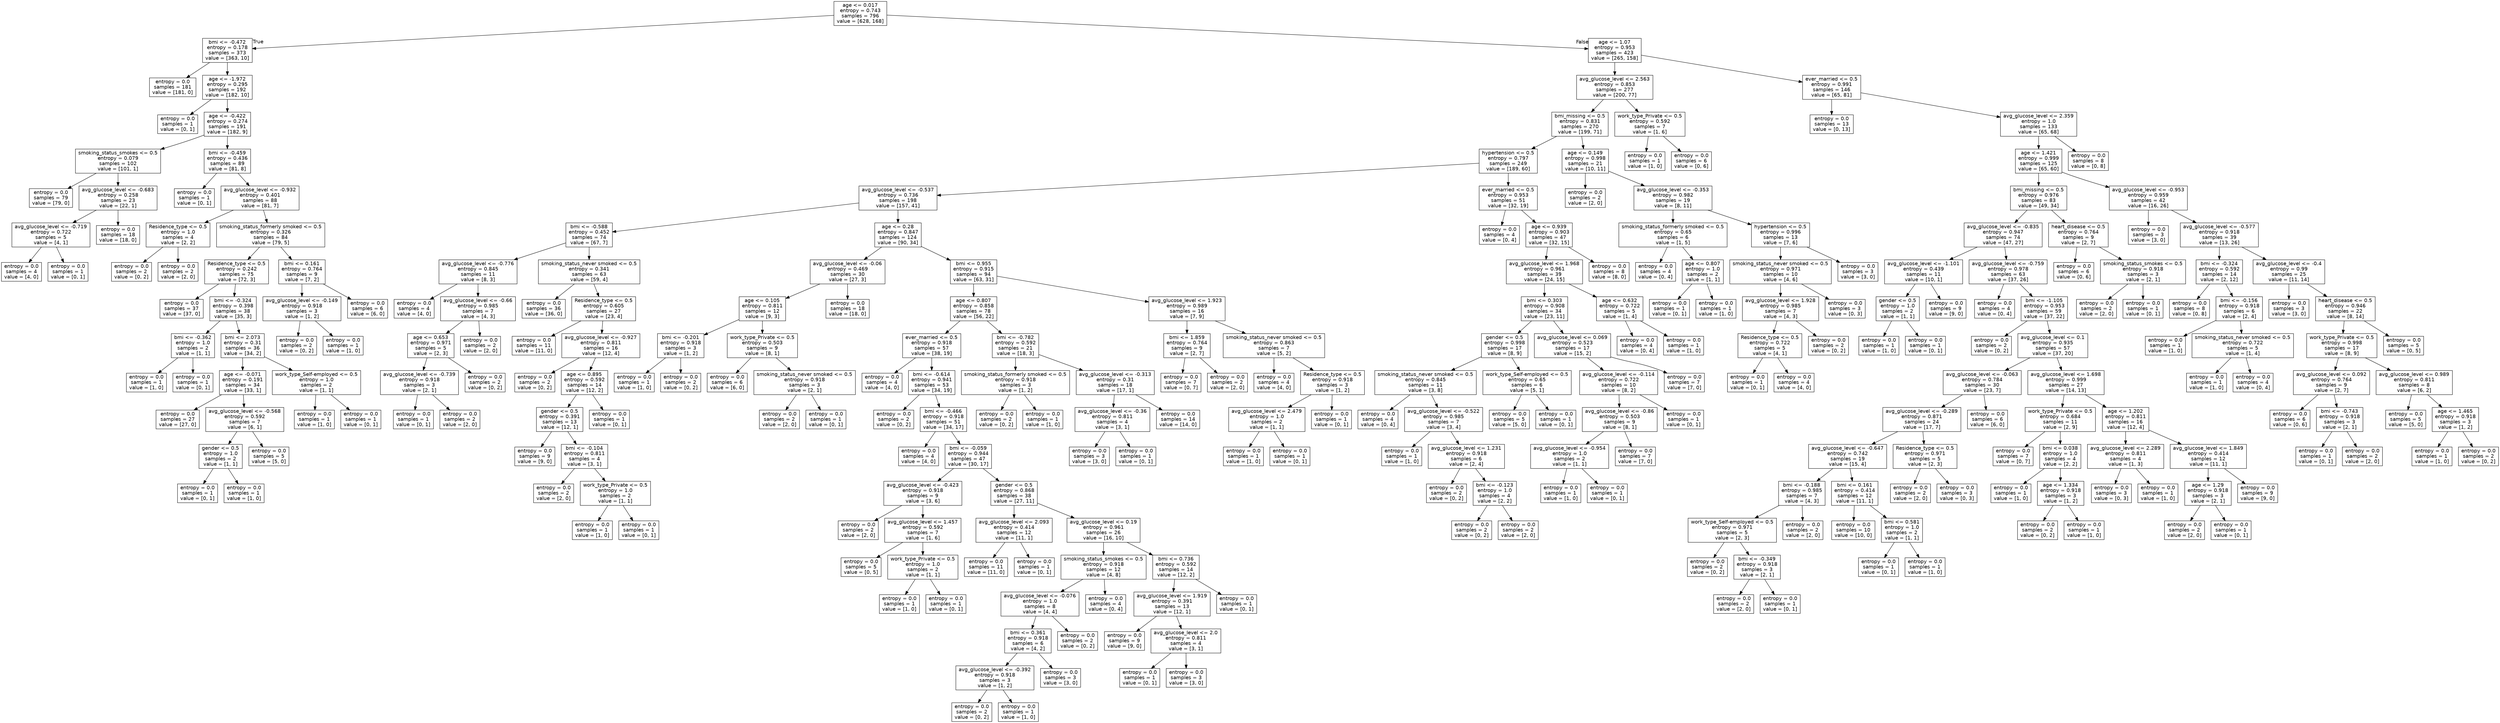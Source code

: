 digraph Tree {
node [shape=box, fontname="helvetica"] ;
edge [fontname="helvetica"] ;
0 [label="age <= 0.017\nentropy = 0.743\nsamples = 796\nvalue = [628, 168]"] ;
1 [label="bmi <= -0.472\nentropy = 0.178\nsamples = 373\nvalue = [363, 10]"] ;
0 -> 1 [labeldistance=2.5, labelangle=45, headlabel="True"] ;
2 [label="entropy = 0.0\nsamples = 181\nvalue = [181, 0]"] ;
1 -> 2 ;
3 [label="age <= -1.972\nentropy = 0.295\nsamples = 192\nvalue = [182, 10]"] ;
1 -> 3 ;
4 [label="entropy = 0.0\nsamples = 1\nvalue = [0, 1]"] ;
3 -> 4 ;
5 [label="age <= -0.422\nentropy = 0.274\nsamples = 191\nvalue = [182, 9]"] ;
3 -> 5 ;
6 [label="smoking_status_smokes <= 0.5\nentropy = 0.079\nsamples = 102\nvalue = [101, 1]"] ;
5 -> 6 ;
7 [label="entropy = 0.0\nsamples = 79\nvalue = [79, 0]"] ;
6 -> 7 ;
8 [label="avg_glucose_level <= -0.683\nentropy = 0.258\nsamples = 23\nvalue = [22, 1]"] ;
6 -> 8 ;
9 [label="avg_glucose_level <= -0.719\nentropy = 0.722\nsamples = 5\nvalue = [4, 1]"] ;
8 -> 9 ;
10 [label="entropy = 0.0\nsamples = 4\nvalue = [4, 0]"] ;
9 -> 10 ;
11 [label="entropy = 0.0\nsamples = 1\nvalue = [0, 1]"] ;
9 -> 11 ;
12 [label="entropy = 0.0\nsamples = 18\nvalue = [18, 0]"] ;
8 -> 12 ;
13 [label="bmi <= -0.459\nentropy = 0.436\nsamples = 89\nvalue = [81, 8]"] ;
5 -> 13 ;
14 [label="entropy = 0.0\nsamples = 1\nvalue = [0, 1]"] ;
13 -> 14 ;
15 [label="avg_glucose_level <= -0.932\nentropy = 0.401\nsamples = 88\nvalue = [81, 7]"] ;
13 -> 15 ;
16 [label="Residence_type <= 0.5\nentropy = 1.0\nsamples = 4\nvalue = [2, 2]"] ;
15 -> 16 ;
17 [label="entropy = 0.0\nsamples = 2\nvalue = [0, 2]"] ;
16 -> 17 ;
18 [label="entropy = 0.0\nsamples = 2\nvalue = [2, 0]"] ;
16 -> 18 ;
19 [label="smoking_status_formerly smoked <= 0.5\nentropy = 0.326\nsamples = 84\nvalue = [79, 5]"] ;
15 -> 19 ;
20 [label="Residence_type <= 0.5\nentropy = 0.242\nsamples = 75\nvalue = [72, 3]"] ;
19 -> 20 ;
21 [label="entropy = 0.0\nsamples = 37\nvalue = [37, 0]"] ;
20 -> 21 ;
22 [label="bmi <= -0.324\nentropy = 0.398\nsamples = 38\nvalue = [35, 3]"] ;
20 -> 22 ;
23 [label="bmi <= -0.362\nentropy = 1.0\nsamples = 2\nvalue = [1, 1]"] ;
22 -> 23 ;
24 [label="entropy = 0.0\nsamples = 1\nvalue = [1, 0]"] ;
23 -> 24 ;
25 [label="entropy = 0.0\nsamples = 1\nvalue = [0, 1]"] ;
23 -> 25 ;
26 [label="bmi <= 2.073\nentropy = 0.31\nsamples = 36\nvalue = [34, 2]"] ;
22 -> 26 ;
27 [label="age <= -0.071\nentropy = 0.191\nsamples = 34\nvalue = [33, 1]"] ;
26 -> 27 ;
28 [label="entropy = 0.0\nsamples = 27\nvalue = [27, 0]"] ;
27 -> 28 ;
29 [label="avg_glucose_level <= -0.568\nentropy = 0.592\nsamples = 7\nvalue = [6, 1]"] ;
27 -> 29 ;
30 [label="gender <= 0.5\nentropy = 1.0\nsamples = 2\nvalue = [1, 1]"] ;
29 -> 30 ;
31 [label="entropy = 0.0\nsamples = 1\nvalue = [0, 1]"] ;
30 -> 31 ;
32 [label="entropy = 0.0\nsamples = 1\nvalue = [1, 0]"] ;
30 -> 32 ;
33 [label="entropy = 0.0\nsamples = 5\nvalue = [5, 0]"] ;
29 -> 33 ;
34 [label="work_type_Self-employed <= 0.5\nentropy = 1.0\nsamples = 2\nvalue = [1, 1]"] ;
26 -> 34 ;
35 [label="entropy = 0.0\nsamples = 1\nvalue = [1, 0]"] ;
34 -> 35 ;
36 [label="entropy = 0.0\nsamples = 1\nvalue = [0, 1]"] ;
34 -> 36 ;
37 [label="bmi <= 0.161\nentropy = 0.764\nsamples = 9\nvalue = [7, 2]"] ;
19 -> 37 ;
38 [label="avg_glucose_level <= -0.149\nentropy = 0.918\nsamples = 3\nvalue = [1, 2]"] ;
37 -> 38 ;
39 [label="entropy = 0.0\nsamples = 2\nvalue = [0, 2]"] ;
38 -> 39 ;
40 [label="entropy = 0.0\nsamples = 1\nvalue = [1, 0]"] ;
38 -> 40 ;
41 [label="entropy = 0.0\nsamples = 6\nvalue = [6, 0]"] ;
37 -> 41 ;
42 [label="age <= 1.07\nentropy = 0.953\nsamples = 423\nvalue = [265, 158]"] ;
0 -> 42 [labeldistance=2.5, labelangle=-45, headlabel="False"] ;
43 [label="avg_glucose_level <= 2.563\nentropy = 0.853\nsamples = 277\nvalue = [200, 77]"] ;
42 -> 43 ;
44 [label="bmi_missing <= 0.5\nentropy = 0.831\nsamples = 270\nvalue = [199, 71]"] ;
43 -> 44 ;
45 [label="hypertension <= 0.5\nentropy = 0.797\nsamples = 249\nvalue = [189, 60]"] ;
44 -> 45 ;
46 [label="avg_glucose_level <= -0.537\nentropy = 0.736\nsamples = 198\nvalue = [157, 41]"] ;
45 -> 46 ;
47 [label="bmi <= -0.588\nentropy = 0.452\nsamples = 74\nvalue = [67, 7]"] ;
46 -> 47 ;
48 [label="avg_glucose_level <= -0.776\nentropy = 0.845\nsamples = 11\nvalue = [8, 3]"] ;
47 -> 48 ;
49 [label="entropy = 0.0\nsamples = 4\nvalue = [4, 0]"] ;
48 -> 49 ;
50 [label="avg_glucose_level <= -0.66\nentropy = 0.985\nsamples = 7\nvalue = [4, 3]"] ;
48 -> 50 ;
51 [label="age <= 0.653\nentropy = 0.971\nsamples = 5\nvalue = [2, 3]"] ;
50 -> 51 ;
52 [label="avg_glucose_level <= -0.739\nentropy = 0.918\nsamples = 3\nvalue = [2, 1]"] ;
51 -> 52 ;
53 [label="entropy = 0.0\nsamples = 1\nvalue = [0, 1]"] ;
52 -> 53 ;
54 [label="entropy = 0.0\nsamples = 2\nvalue = [2, 0]"] ;
52 -> 54 ;
55 [label="entropy = 0.0\nsamples = 2\nvalue = [0, 2]"] ;
51 -> 55 ;
56 [label="entropy = 0.0\nsamples = 2\nvalue = [2, 0]"] ;
50 -> 56 ;
57 [label="smoking_status_never smoked <= 0.5\nentropy = 0.341\nsamples = 63\nvalue = [59, 4]"] ;
47 -> 57 ;
58 [label="entropy = 0.0\nsamples = 36\nvalue = [36, 0]"] ;
57 -> 58 ;
59 [label="Residence_type <= 0.5\nentropy = 0.605\nsamples = 27\nvalue = [23, 4]"] ;
57 -> 59 ;
60 [label="entropy = 0.0\nsamples = 11\nvalue = [11, 0]"] ;
59 -> 60 ;
61 [label="avg_glucose_level <= -0.927\nentropy = 0.811\nsamples = 16\nvalue = [12, 4]"] ;
59 -> 61 ;
62 [label="entropy = 0.0\nsamples = 2\nvalue = [0, 2]"] ;
61 -> 62 ;
63 [label="age <= 0.895\nentropy = 0.592\nsamples = 14\nvalue = [12, 2]"] ;
61 -> 63 ;
64 [label="gender <= 0.5\nentropy = 0.391\nsamples = 13\nvalue = [12, 1]"] ;
63 -> 64 ;
65 [label="entropy = 0.0\nsamples = 9\nvalue = [9, 0]"] ;
64 -> 65 ;
66 [label="bmi <= -0.104\nentropy = 0.811\nsamples = 4\nvalue = [3, 1]"] ;
64 -> 66 ;
67 [label="entropy = 0.0\nsamples = 2\nvalue = [2, 0]"] ;
66 -> 67 ;
68 [label="work_type_Private <= 0.5\nentropy = 1.0\nsamples = 2\nvalue = [1, 1]"] ;
66 -> 68 ;
69 [label="entropy = 0.0\nsamples = 1\nvalue = [1, 0]"] ;
68 -> 69 ;
70 [label="entropy = 0.0\nsamples = 1\nvalue = [0, 1]"] ;
68 -> 70 ;
71 [label="entropy = 0.0\nsamples = 1\nvalue = [0, 1]"] ;
63 -> 71 ;
72 [label="age <= 0.28\nentropy = 0.847\nsamples = 124\nvalue = [90, 34]"] ;
46 -> 72 ;
73 [label="avg_glucose_level <= -0.06\nentropy = 0.469\nsamples = 30\nvalue = [27, 3]"] ;
72 -> 73 ;
74 [label="age <= 0.105\nentropy = 0.811\nsamples = 12\nvalue = [9, 3]"] ;
73 -> 74 ;
75 [label="bmi <= -0.201\nentropy = 0.918\nsamples = 3\nvalue = [1, 2]"] ;
74 -> 75 ;
76 [label="entropy = 0.0\nsamples = 1\nvalue = [1, 0]"] ;
75 -> 76 ;
77 [label="entropy = 0.0\nsamples = 2\nvalue = [0, 2]"] ;
75 -> 77 ;
78 [label="work_type_Private <= 0.5\nentropy = 0.503\nsamples = 9\nvalue = [8, 1]"] ;
74 -> 78 ;
79 [label="entropy = 0.0\nsamples = 6\nvalue = [6, 0]"] ;
78 -> 79 ;
80 [label="smoking_status_never smoked <= 0.5\nentropy = 0.918\nsamples = 3\nvalue = [2, 1]"] ;
78 -> 80 ;
81 [label="entropy = 0.0\nsamples = 2\nvalue = [2, 0]"] ;
80 -> 81 ;
82 [label="entropy = 0.0\nsamples = 1\nvalue = [0, 1]"] ;
80 -> 82 ;
83 [label="entropy = 0.0\nsamples = 18\nvalue = [18, 0]"] ;
73 -> 83 ;
84 [label="bmi <= 0.955\nentropy = 0.915\nsamples = 94\nvalue = [63, 31]"] ;
72 -> 84 ;
85 [label="age <= 0.807\nentropy = 0.858\nsamples = 78\nvalue = [56, 22]"] ;
84 -> 85 ;
86 [label="ever_married <= 0.5\nentropy = 0.918\nsamples = 57\nvalue = [38, 19]"] ;
85 -> 86 ;
87 [label="entropy = 0.0\nsamples = 4\nvalue = [4, 0]"] ;
86 -> 87 ;
88 [label="bmi <= -0.614\nentropy = 0.941\nsamples = 53\nvalue = [34, 19]"] ;
86 -> 88 ;
89 [label="entropy = 0.0\nsamples = 2\nvalue = [0, 2]"] ;
88 -> 89 ;
90 [label="bmi <= -0.466\nentropy = 0.918\nsamples = 51\nvalue = [34, 17]"] ;
88 -> 90 ;
91 [label="entropy = 0.0\nsamples = 4\nvalue = [4, 0]"] ;
90 -> 91 ;
92 [label="bmi <= -0.059\nentropy = 0.944\nsamples = 47\nvalue = [30, 17]"] ;
90 -> 92 ;
93 [label="avg_glucose_level <= -0.423\nentropy = 0.918\nsamples = 9\nvalue = [3, 6]"] ;
92 -> 93 ;
94 [label="entropy = 0.0\nsamples = 2\nvalue = [2, 0]"] ;
93 -> 94 ;
95 [label="avg_glucose_level <= 1.457\nentropy = 0.592\nsamples = 7\nvalue = [1, 6]"] ;
93 -> 95 ;
96 [label="entropy = 0.0\nsamples = 5\nvalue = [0, 5]"] ;
95 -> 96 ;
97 [label="work_type_Private <= 0.5\nentropy = 1.0\nsamples = 2\nvalue = [1, 1]"] ;
95 -> 97 ;
98 [label="entropy = 0.0\nsamples = 1\nvalue = [1, 0]"] ;
97 -> 98 ;
99 [label="entropy = 0.0\nsamples = 1\nvalue = [0, 1]"] ;
97 -> 99 ;
100 [label="gender <= 0.5\nentropy = 0.868\nsamples = 38\nvalue = [27, 11]"] ;
92 -> 100 ;
101 [label="avg_glucose_level <= 2.093\nentropy = 0.414\nsamples = 12\nvalue = [11, 1]"] ;
100 -> 101 ;
102 [label="entropy = 0.0\nsamples = 11\nvalue = [11, 0]"] ;
101 -> 102 ;
103 [label="entropy = 0.0\nsamples = 1\nvalue = [0, 1]"] ;
101 -> 103 ;
104 [label="avg_glucose_level <= 0.19\nentropy = 0.961\nsamples = 26\nvalue = [16, 10]"] ;
100 -> 104 ;
105 [label="smoking_status_smokes <= 0.5\nentropy = 0.918\nsamples = 12\nvalue = [4, 8]"] ;
104 -> 105 ;
106 [label="avg_glucose_level <= -0.076\nentropy = 1.0\nsamples = 8\nvalue = [4, 4]"] ;
105 -> 106 ;
107 [label="bmi <= 0.361\nentropy = 0.918\nsamples = 6\nvalue = [4, 2]"] ;
106 -> 107 ;
108 [label="avg_glucose_level <= -0.392\nentropy = 0.918\nsamples = 3\nvalue = [1, 2]"] ;
107 -> 108 ;
109 [label="entropy = 0.0\nsamples = 2\nvalue = [0, 2]"] ;
108 -> 109 ;
110 [label="entropy = 0.0\nsamples = 1\nvalue = [1, 0]"] ;
108 -> 110 ;
111 [label="entropy = 0.0\nsamples = 3\nvalue = [3, 0]"] ;
107 -> 111 ;
112 [label="entropy = 0.0\nsamples = 2\nvalue = [0, 2]"] ;
106 -> 112 ;
113 [label="entropy = 0.0\nsamples = 4\nvalue = [0, 4]"] ;
105 -> 113 ;
114 [label="bmi <= 0.736\nentropy = 0.592\nsamples = 14\nvalue = [12, 2]"] ;
104 -> 114 ;
115 [label="avg_glucose_level <= 1.919\nentropy = 0.391\nsamples = 13\nvalue = [12, 1]"] ;
114 -> 115 ;
116 [label="entropy = 0.0\nsamples = 9\nvalue = [9, 0]"] ;
115 -> 116 ;
117 [label="avg_glucose_level <= 2.0\nentropy = 0.811\nsamples = 4\nvalue = [3, 1]"] ;
115 -> 117 ;
118 [label="entropy = 0.0\nsamples = 1\nvalue = [0, 1]"] ;
117 -> 118 ;
119 [label="entropy = 0.0\nsamples = 3\nvalue = [3, 0]"] ;
117 -> 119 ;
120 [label="entropy = 0.0\nsamples = 1\nvalue = [0, 1]"] ;
114 -> 120 ;
121 [label="bmi <= -0.782\nentropy = 0.592\nsamples = 21\nvalue = [18, 3]"] ;
85 -> 121 ;
122 [label="smoking_status_formerly smoked <= 0.5\nentropy = 0.918\nsamples = 3\nvalue = [1, 2]"] ;
121 -> 122 ;
123 [label="entropy = 0.0\nsamples = 2\nvalue = [0, 2]"] ;
122 -> 123 ;
124 [label="entropy = 0.0\nsamples = 1\nvalue = [1, 0]"] ;
122 -> 124 ;
125 [label="avg_glucose_level <= -0.313\nentropy = 0.31\nsamples = 18\nvalue = [17, 1]"] ;
121 -> 125 ;
126 [label="avg_glucose_level <= -0.36\nentropy = 0.811\nsamples = 4\nvalue = [3, 1]"] ;
125 -> 126 ;
127 [label="entropy = 0.0\nsamples = 3\nvalue = [3, 0]"] ;
126 -> 127 ;
128 [label="entropy = 0.0\nsamples = 1\nvalue = [0, 1]"] ;
126 -> 128 ;
129 [label="entropy = 0.0\nsamples = 14\nvalue = [14, 0]"] ;
125 -> 129 ;
130 [label="avg_glucose_level <= 1.923\nentropy = 0.989\nsamples = 16\nvalue = [7, 9]"] ;
84 -> 130 ;
131 [label="bmi <= 1.859\nentropy = 0.764\nsamples = 9\nvalue = [2, 7]"] ;
130 -> 131 ;
132 [label="entropy = 0.0\nsamples = 7\nvalue = [0, 7]"] ;
131 -> 132 ;
133 [label="entropy = 0.0\nsamples = 2\nvalue = [2, 0]"] ;
131 -> 133 ;
134 [label="smoking_status_never smoked <= 0.5\nentropy = 0.863\nsamples = 7\nvalue = [5, 2]"] ;
130 -> 134 ;
135 [label="entropy = 0.0\nsamples = 4\nvalue = [4, 0]"] ;
134 -> 135 ;
136 [label="Residence_type <= 0.5\nentropy = 0.918\nsamples = 3\nvalue = [1, 2]"] ;
134 -> 136 ;
137 [label="avg_glucose_level <= 2.479\nentropy = 1.0\nsamples = 2\nvalue = [1, 1]"] ;
136 -> 137 ;
138 [label="entropy = 0.0\nsamples = 1\nvalue = [1, 0]"] ;
137 -> 138 ;
139 [label="entropy = 0.0\nsamples = 1\nvalue = [0, 1]"] ;
137 -> 139 ;
140 [label="entropy = 0.0\nsamples = 1\nvalue = [0, 1]"] ;
136 -> 140 ;
141 [label="ever_married <= 0.5\nentropy = 0.953\nsamples = 51\nvalue = [32, 19]"] ;
45 -> 141 ;
142 [label="entropy = 0.0\nsamples = 4\nvalue = [0, 4]"] ;
141 -> 142 ;
143 [label="age <= 0.939\nentropy = 0.903\nsamples = 47\nvalue = [32, 15]"] ;
141 -> 143 ;
144 [label="avg_glucose_level <= 1.968\nentropy = 0.961\nsamples = 39\nvalue = [24, 15]"] ;
143 -> 144 ;
145 [label="bmi <= 0.303\nentropy = 0.908\nsamples = 34\nvalue = [23, 11]"] ;
144 -> 145 ;
146 [label="gender <= 0.5\nentropy = 0.998\nsamples = 17\nvalue = [8, 9]"] ;
145 -> 146 ;
147 [label="smoking_status_never smoked <= 0.5\nentropy = 0.845\nsamples = 11\nvalue = [3, 8]"] ;
146 -> 147 ;
148 [label="entropy = 0.0\nsamples = 4\nvalue = [0, 4]"] ;
147 -> 148 ;
149 [label="avg_glucose_level <= -0.522\nentropy = 0.985\nsamples = 7\nvalue = [3, 4]"] ;
147 -> 149 ;
150 [label="entropy = 0.0\nsamples = 1\nvalue = [1, 0]"] ;
149 -> 150 ;
151 [label="avg_glucose_level <= 1.231\nentropy = 0.918\nsamples = 6\nvalue = [2, 4]"] ;
149 -> 151 ;
152 [label="entropy = 0.0\nsamples = 2\nvalue = [0, 2]"] ;
151 -> 152 ;
153 [label="bmi <= -0.123\nentropy = 1.0\nsamples = 4\nvalue = [2, 2]"] ;
151 -> 153 ;
154 [label="entropy = 0.0\nsamples = 2\nvalue = [0, 2]"] ;
153 -> 154 ;
155 [label="entropy = 0.0\nsamples = 2\nvalue = [2, 0]"] ;
153 -> 155 ;
156 [label="work_type_Self-employed <= 0.5\nentropy = 0.65\nsamples = 6\nvalue = [5, 1]"] ;
146 -> 156 ;
157 [label="entropy = 0.0\nsamples = 5\nvalue = [5, 0]"] ;
156 -> 157 ;
158 [label="entropy = 0.0\nsamples = 1\nvalue = [0, 1]"] ;
156 -> 158 ;
159 [label="avg_glucose_level <= 0.069\nentropy = 0.523\nsamples = 17\nvalue = [15, 2]"] ;
145 -> 159 ;
160 [label="avg_glucose_level <= -0.114\nentropy = 0.722\nsamples = 10\nvalue = [8, 2]"] ;
159 -> 160 ;
161 [label="avg_glucose_level <= -0.86\nentropy = 0.503\nsamples = 9\nvalue = [8, 1]"] ;
160 -> 161 ;
162 [label="avg_glucose_level <= -0.954\nentropy = 1.0\nsamples = 2\nvalue = [1, 1]"] ;
161 -> 162 ;
163 [label="entropy = 0.0\nsamples = 1\nvalue = [1, 0]"] ;
162 -> 163 ;
164 [label="entropy = 0.0\nsamples = 1\nvalue = [0, 1]"] ;
162 -> 164 ;
165 [label="entropy = 0.0\nsamples = 7\nvalue = [7, 0]"] ;
161 -> 165 ;
166 [label="entropy = 0.0\nsamples = 1\nvalue = [0, 1]"] ;
160 -> 166 ;
167 [label="entropy = 0.0\nsamples = 7\nvalue = [7, 0]"] ;
159 -> 167 ;
168 [label="age <= 0.632\nentropy = 0.722\nsamples = 5\nvalue = [1, 4]"] ;
144 -> 168 ;
169 [label="entropy = 0.0\nsamples = 4\nvalue = [0, 4]"] ;
168 -> 169 ;
170 [label="entropy = 0.0\nsamples = 1\nvalue = [1, 0]"] ;
168 -> 170 ;
171 [label="entropy = 0.0\nsamples = 8\nvalue = [8, 0]"] ;
143 -> 171 ;
172 [label="age <= 0.149\nentropy = 0.998\nsamples = 21\nvalue = [10, 11]"] ;
44 -> 172 ;
173 [label="entropy = 0.0\nsamples = 2\nvalue = [2, 0]"] ;
172 -> 173 ;
174 [label="avg_glucose_level <= -0.353\nentropy = 0.982\nsamples = 19\nvalue = [8, 11]"] ;
172 -> 174 ;
175 [label="smoking_status_formerly smoked <= 0.5\nentropy = 0.65\nsamples = 6\nvalue = [1, 5]"] ;
174 -> 175 ;
176 [label="entropy = 0.0\nsamples = 4\nvalue = [0, 4]"] ;
175 -> 176 ;
177 [label="age <= 0.807\nentropy = 1.0\nsamples = 2\nvalue = [1, 1]"] ;
175 -> 177 ;
178 [label="entropy = 0.0\nsamples = 1\nvalue = [0, 1]"] ;
177 -> 178 ;
179 [label="entropy = 0.0\nsamples = 1\nvalue = [1, 0]"] ;
177 -> 179 ;
180 [label="hypertension <= 0.5\nentropy = 0.996\nsamples = 13\nvalue = [7, 6]"] ;
174 -> 180 ;
181 [label="smoking_status_never smoked <= 0.5\nentropy = 0.971\nsamples = 10\nvalue = [4, 6]"] ;
180 -> 181 ;
182 [label="avg_glucose_level <= 1.928\nentropy = 0.985\nsamples = 7\nvalue = [4, 3]"] ;
181 -> 182 ;
183 [label="Residence_type <= 0.5\nentropy = 0.722\nsamples = 5\nvalue = [4, 1]"] ;
182 -> 183 ;
184 [label="entropy = 0.0\nsamples = 1\nvalue = [0, 1]"] ;
183 -> 184 ;
185 [label="entropy = 0.0\nsamples = 4\nvalue = [4, 0]"] ;
183 -> 185 ;
186 [label="entropy = 0.0\nsamples = 2\nvalue = [0, 2]"] ;
182 -> 186 ;
187 [label="entropy = 0.0\nsamples = 3\nvalue = [0, 3]"] ;
181 -> 187 ;
188 [label="entropy = 0.0\nsamples = 3\nvalue = [3, 0]"] ;
180 -> 188 ;
189 [label="work_type_Private <= 0.5\nentropy = 0.592\nsamples = 7\nvalue = [1, 6]"] ;
43 -> 189 ;
190 [label="entropy = 0.0\nsamples = 1\nvalue = [1, 0]"] ;
189 -> 190 ;
191 [label="entropy = 0.0\nsamples = 6\nvalue = [0, 6]"] ;
189 -> 191 ;
192 [label="ever_married <= 0.5\nentropy = 0.991\nsamples = 146\nvalue = [65, 81]"] ;
42 -> 192 ;
193 [label="entropy = 0.0\nsamples = 13\nvalue = [0, 13]"] ;
192 -> 193 ;
194 [label="avg_glucose_level <= 2.359\nentropy = 1.0\nsamples = 133\nvalue = [65, 68]"] ;
192 -> 194 ;
195 [label="age <= 1.421\nentropy = 0.999\nsamples = 125\nvalue = [65, 60]"] ;
194 -> 195 ;
196 [label="bmi_missing <= 0.5\nentropy = 0.976\nsamples = 83\nvalue = [49, 34]"] ;
195 -> 196 ;
197 [label="avg_glucose_level <= -0.835\nentropy = 0.947\nsamples = 74\nvalue = [47, 27]"] ;
196 -> 197 ;
198 [label="avg_glucose_level <= -1.101\nentropy = 0.439\nsamples = 11\nvalue = [10, 1]"] ;
197 -> 198 ;
199 [label="gender <= 0.5\nentropy = 1.0\nsamples = 2\nvalue = [1, 1]"] ;
198 -> 199 ;
200 [label="entropy = 0.0\nsamples = 1\nvalue = [1, 0]"] ;
199 -> 200 ;
201 [label="entropy = 0.0\nsamples = 1\nvalue = [0, 1]"] ;
199 -> 201 ;
202 [label="entropy = 0.0\nsamples = 9\nvalue = [9, 0]"] ;
198 -> 202 ;
203 [label="avg_glucose_level <= -0.759\nentropy = 0.978\nsamples = 63\nvalue = [37, 26]"] ;
197 -> 203 ;
204 [label="entropy = 0.0\nsamples = 4\nvalue = [0, 4]"] ;
203 -> 204 ;
205 [label="bmi <= -1.105\nentropy = 0.953\nsamples = 59\nvalue = [37, 22]"] ;
203 -> 205 ;
206 [label="entropy = 0.0\nsamples = 2\nvalue = [0, 2]"] ;
205 -> 206 ;
207 [label="avg_glucose_level <= 0.1\nentropy = 0.935\nsamples = 57\nvalue = [37, 20]"] ;
205 -> 207 ;
208 [label="avg_glucose_level <= -0.063\nentropy = 0.784\nsamples = 30\nvalue = [23, 7]"] ;
207 -> 208 ;
209 [label="avg_glucose_level <= -0.289\nentropy = 0.871\nsamples = 24\nvalue = [17, 7]"] ;
208 -> 209 ;
210 [label="avg_glucose_level <= -0.647\nentropy = 0.742\nsamples = 19\nvalue = [15, 4]"] ;
209 -> 210 ;
211 [label="bmi <= -0.188\nentropy = 0.985\nsamples = 7\nvalue = [4, 3]"] ;
210 -> 211 ;
212 [label="work_type_Self-employed <= 0.5\nentropy = 0.971\nsamples = 5\nvalue = [2, 3]"] ;
211 -> 212 ;
213 [label="entropy = 0.0\nsamples = 2\nvalue = [0, 2]"] ;
212 -> 213 ;
214 [label="bmi <= -0.349\nentropy = 0.918\nsamples = 3\nvalue = [2, 1]"] ;
212 -> 214 ;
215 [label="entropy = 0.0\nsamples = 2\nvalue = [2, 0]"] ;
214 -> 215 ;
216 [label="entropy = 0.0\nsamples = 1\nvalue = [0, 1]"] ;
214 -> 216 ;
217 [label="entropy = 0.0\nsamples = 2\nvalue = [2, 0]"] ;
211 -> 217 ;
218 [label="bmi <= 0.161\nentropy = 0.414\nsamples = 12\nvalue = [11, 1]"] ;
210 -> 218 ;
219 [label="entropy = 0.0\nsamples = 10\nvalue = [10, 0]"] ;
218 -> 219 ;
220 [label="bmi <= 0.581\nentropy = 1.0\nsamples = 2\nvalue = [1, 1]"] ;
218 -> 220 ;
221 [label="entropy = 0.0\nsamples = 1\nvalue = [0, 1]"] ;
220 -> 221 ;
222 [label="entropy = 0.0\nsamples = 1\nvalue = [1, 0]"] ;
220 -> 222 ;
223 [label="Residence_type <= 0.5\nentropy = 0.971\nsamples = 5\nvalue = [2, 3]"] ;
209 -> 223 ;
224 [label="entropy = 0.0\nsamples = 2\nvalue = [2, 0]"] ;
223 -> 224 ;
225 [label="entropy = 0.0\nsamples = 3\nvalue = [0, 3]"] ;
223 -> 225 ;
226 [label="entropy = 0.0\nsamples = 6\nvalue = [6, 0]"] ;
208 -> 226 ;
227 [label="avg_glucose_level <= 1.698\nentropy = 0.999\nsamples = 27\nvalue = [14, 13]"] ;
207 -> 227 ;
228 [label="work_type_Private <= 0.5\nentropy = 0.684\nsamples = 11\nvalue = [2, 9]"] ;
227 -> 228 ;
229 [label="entropy = 0.0\nsamples = 7\nvalue = [0, 7]"] ;
228 -> 229 ;
230 [label="bmi <= 0.038\nentropy = 1.0\nsamples = 4\nvalue = [2, 2]"] ;
228 -> 230 ;
231 [label="entropy = 0.0\nsamples = 1\nvalue = [1, 0]"] ;
230 -> 231 ;
232 [label="age <= 1.334\nentropy = 0.918\nsamples = 3\nvalue = [1, 2]"] ;
230 -> 232 ;
233 [label="entropy = 0.0\nsamples = 2\nvalue = [0, 2]"] ;
232 -> 233 ;
234 [label="entropy = 0.0\nsamples = 1\nvalue = [1, 0]"] ;
232 -> 234 ;
235 [label="age <= 1.202\nentropy = 0.811\nsamples = 16\nvalue = [12, 4]"] ;
227 -> 235 ;
236 [label="avg_glucose_level <= 2.289\nentropy = 0.811\nsamples = 4\nvalue = [1, 3]"] ;
235 -> 236 ;
237 [label="entropy = 0.0\nsamples = 3\nvalue = [0, 3]"] ;
236 -> 237 ;
238 [label="entropy = 0.0\nsamples = 1\nvalue = [1, 0]"] ;
236 -> 238 ;
239 [label="avg_glucose_level <= 1.849\nentropy = 0.414\nsamples = 12\nvalue = [11, 1]"] ;
235 -> 239 ;
240 [label="age <= 1.29\nentropy = 0.918\nsamples = 3\nvalue = [2, 1]"] ;
239 -> 240 ;
241 [label="entropy = 0.0\nsamples = 2\nvalue = [2, 0]"] ;
240 -> 241 ;
242 [label="entropy = 0.0\nsamples = 1\nvalue = [0, 1]"] ;
240 -> 242 ;
243 [label="entropy = 0.0\nsamples = 9\nvalue = [9, 0]"] ;
239 -> 243 ;
244 [label="heart_disease <= 0.5\nentropy = 0.764\nsamples = 9\nvalue = [2, 7]"] ;
196 -> 244 ;
245 [label="entropy = 0.0\nsamples = 6\nvalue = [0, 6]"] ;
244 -> 245 ;
246 [label="smoking_status_smokes <= 0.5\nentropy = 0.918\nsamples = 3\nvalue = [2, 1]"] ;
244 -> 246 ;
247 [label="entropy = 0.0\nsamples = 2\nvalue = [2, 0]"] ;
246 -> 247 ;
248 [label="entropy = 0.0\nsamples = 1\nvalue = [0, 1]"] ;
246 -> 248 ;
249 [label="avg_glucose_level <= -0.953\nentropy = 0.959\nsamples = 42\nvalue = [16, 26]"] ;
195 -> 249 ;
250 [label="entropy = 0.0\nsamples = 3\nvalue = [3, 0]"] ;
249 -> 250 ;
251 [label="avg_glucose_level <= -0.577\nentropy = 0.918\nsamples = 39\nvalue = [13, 26]"] ;
249 -> 251 ;
252 [label="bmi <= -0.324\nentropy = 0.592\nsamples = 14\nvalue = [2, 12]"] ;
251 -> 252 ;
253 [label="entropy = 0.0\nsamples = 8\nvalue = [0, 8]"] ;
252 -> 253 ;
254 [label="bmi <= -0.156\nentropy = 0.918\nsamples = 6\nvalue = [2, 4]"] ;
252 -> 254 ;
255 [label="entropy = 0.0\nsamples = 1\nvalue = [1, 0]"] ;
254 -> 255 ;
256 [label="smoking_status_never smoked <= 0.5\nentropy = 0.722\nsamples = 5\nvalue = [1, 4]"] ;
254 -> 256 ;
257 [label="entropy = 0.0\nsamples = 1\nvalue = [1, 0]"] ;
256 -> 257 ;
258 [label="entropy = 0.0\nsamples = 4\nvalue = [0, 4]"] ;
256 -> 258 ;
259 [label="avg_glucose_level <= -0.4\nentropy = 0.99\nsamples = 25\nvalue = [11, 14]"] ;
251 -> 259 ;
260 [label="entropy = 0.0\nsamples = 3\nvalue = [3, 0]"] ;
259 -> 260 ;
261 [label="heart_disease <= 0.5\nentropy = 0.946\nsamples = 22\nvalue = [8, 14]"] ;
259 -> 261 ;
262 [label="work_type_Private <= 0.5\nentropy = 0.998\nsamples = 17\nvalue = [8, 9]"] ;
261 -> 262 ;
263 [label="avg_glucose_level <= 0.092\nentropy = 0.764\nsamples = 9\nvalue = [2, 7]"] ;
262 -> 263 ;
264 [label="entropy = 0.0\nsamples = 6\nvalue = [0, 6]"] ;
263 -> 264 ;
265 [label="bmi <= -0.743\nentropy = 0.918\nsamples = 3\nvalue = [2, 1]"] ;
263 -> 265 ;
266 [label="entropy = 0.0\nsamples = 1\nvalue = [0, 1]"] ;
265 -> 266 ;
267 [label="entropy = 0.0\nsamples = 2\nvalue = [2, 0]"] ;
265 -> 267 ;
268 [label="avg_glucose_level <= 0.989\nentropy = 0.811\nsamples = 8\nvalue = [6, 2]"] ;
262 -> 268 ;
269 [label="entropy = 0.0\nsamples = 5\nvalue = [5, 0]"] ;
268 -> 269 ;
270 [label="age <= 1.465\nentropy = 0.918\nsamples = 3\nvalue = [1, 2]"] ;
268 -> 270 ;
271 [label="entropy = 0.0\nsamples = 1\nvalue = [1, 0]"] ;
270 -> 271 ;
272 [label="entropy = 0.0\nsamples = 2\nvalue = [0, 2]"] ;
270 -> 272 ;
273 [label="entropy = 0.0\nsamples = 5\nvalue = [0, 5]"] ;
261 -> 273 ;
274 [label="entropy = 0.0\nsamples = 8\nvalue = [0, 8]"] ;
194 -> 274 ;
}